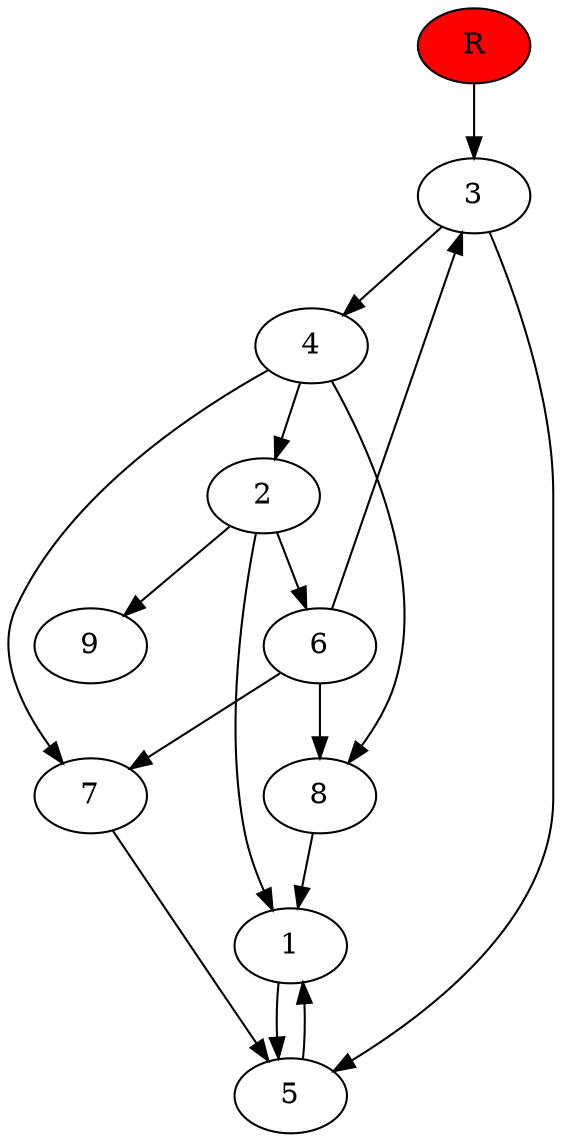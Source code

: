 digraph prb30380 {
	1
	2
	3
	4
	5
	6
	7
	8
	R [fillcolor="#ff0000" style=filled]
	1 -> 5
	2 -> 1
	2 -> 6
	2 -> 9
	3 -> 4
	3 -> 5
	4 -> 2
	4 -> 7
	4 -> 8
	5 -> 1
	6 -> 3
	6 -> 7
	6 -> 8
	7 -> 5
	8 -> 1
	R -> 3
}
